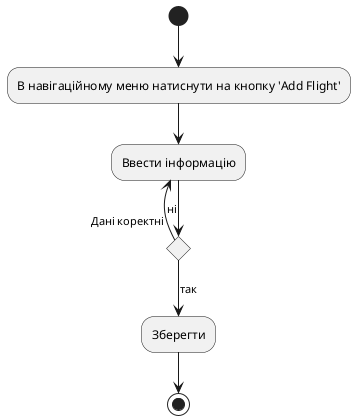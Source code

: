 @startuml A4
(*) --> "В навігаційному меню натиснути на кнопку 'Add Flight'"
--> "Ввести інформацію"
if "Дані коректні" then
    -->[так]"Зберегти"
    --> (*)
else
    -left->[ні] "Ввести інформацію"
endif

@enduml
